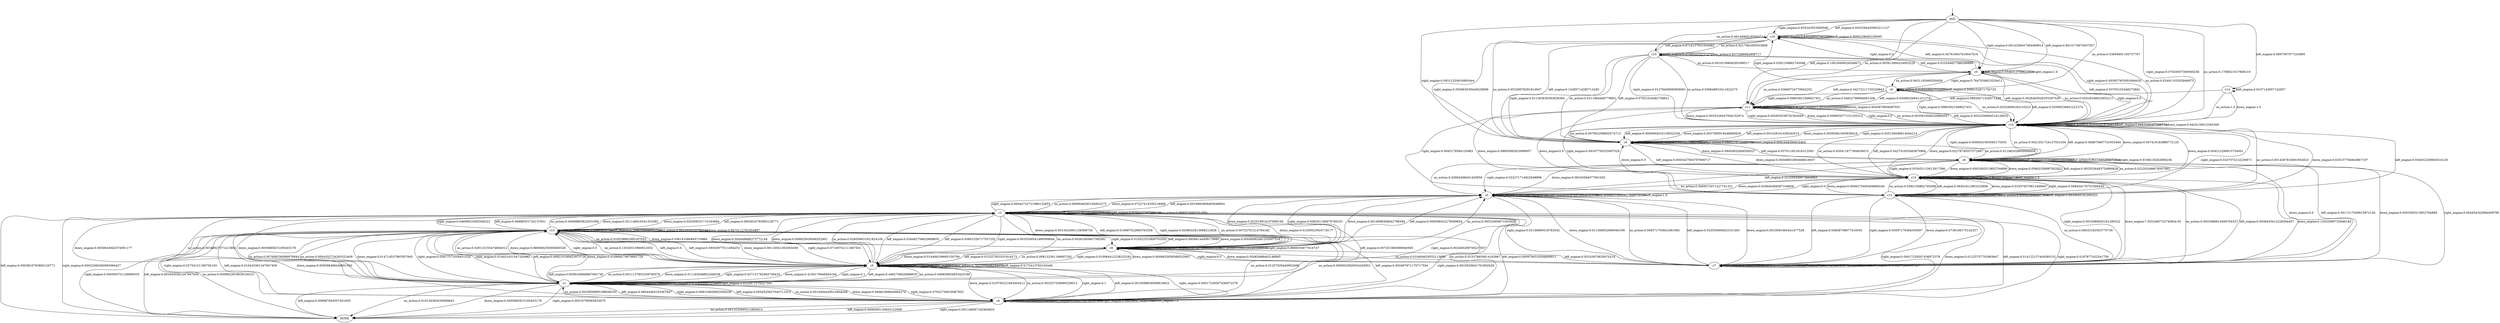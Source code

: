 digraph mdp_dqn {
q0 [label=INIT];
q1 [label=c10];
q2 [label=c0];
q3 [label=c4];
q4 [label=c14];
q5 [label=c0];
q6 [label=c10];
q7 [label=c11];
q8 [label=c14];
q9 [label=c13];
q10 [label=c8];
q11 [label=c12];
q12 [label=c7];
q13 [label=c3];
q14 [label=c9];
q15 [label=c6];
q16 [label=c1];
q17 [label=c2];
q18 [label=c5];
q19 [label=DONE];
q20 [label=c15];
q0 -> q1  [label="right_engine:0.835243553008596"];
q0 -> q3  [label="right_engine:0.09312320916905444"];
q0 -> q4  [label="right_engine:0.07020057306590258"];
q0 -> q2  [label="right_engine:0.0014326647564469914"];
q0 -> q2  [label="left_engine:0.8015170670037927"];
q0 -> q7  [label="left_engine:0.10619469026548672"];
q0 -> q8  [label="left_engine:0.0897597977243995"];
q0 -> q1  [label="left_engine:0.0025284450063211127"];
q0 -> q5  [label="no_action:0.33659491193737767"];
q0 -> q6  [label="no_action:0.48140900195694714"];
q0 -> q4  [label="no_action:0.1780821917808219"];
q0 -> q7  [label="no_action:0.003913894324853229"];
q1 -> q1  [label="right_engine:0.9402985074626866"];
q1 -> q4  [label="right_engine:0.003837953091684435"];
q1 -> q3  [label="right_engine:0.055863539445628996"];
q1 -> q6  [label="no_action:0.9217081850533808"];
q1 -> q4  [label="no_action:0.02491103202846975"];
q1 -> q3  [label="no_action:0.05338078291814947"];
q1 -> q1  [label="left_engine:0.8095238095238095"];
q1 -> q3  [label="left_engine:0.14285714285714285"];
q1 -> q2  [label="left_engine:0.047619047619047616"];
q2 -> q2  [label="left_engine:0.9546313799621928"];
q2 -> q7  [label="left_engine:0.04272211720226843"];
q2 -> q4  [label="left_engine:0.0026465028355387526"];
q2 -> q5  [label="no_action:0.9431192660550459"];
q2 -> q4  [label="no_action:0.02018348623853211"];
q2 -> q7  [label="no_action:0.03669724770642202"];
q2 -> q2  [label="right_engine:1.0"];
q2 -> q1  [label="right_engine:0.0"];
q2 -> q4  [label="right_engine:0.0"];
q3 -> q3  [label="right_engine:1.0"];
q3 -> q3  [label="left_engine:0.9616175462645647"];
q3 -> q4  [label="left_engine:0.001028101439342015"];
q3 -> q10  [label="left_engine:0.037011651816312545"];
q3 -> q9  [label="left_engine:0.0003427004797806717"];
q3 -> q3  [label="no_action:0.9880179730404394"];
q3 -> q10  [label="no_action:0.011982026959560658"];
q3 -> q3  [label="down_engine:0.9091646390916464"];
q3 -> q4  [label="down_engine:0.00583941605839416"];
q3 -> q10  [label="down_engine:0.08450932684509327"];
q3 -> q9  [label="down_engine:0.00048661800486618007"];
q4 -> q3  [label="right_engine:0.020156046814044214"];
q4 -> q4  [label="right_engine:0.8628088426527959"];
q4 -> q9  [label="right_engine:0.09167750325097529"];
q4 -> q11  [label="right_engine:0.0247074122236671"];
q4 -> q7  [label="right_engine:0.0"];
q4 -> q10  [label="right_engine:0.0006501950585175553"];
q4 -> q4  [label="no_action:0.9545019157088123"];
q4 -> q7  [label="no_action:0.0035919540229885057"];
q4 -> q3  [label="no_action:0.007902298850574713"];
q4 -> q9  [label="no_action:0.030411877394636015"];
q4 -> q10  [label="no_action:0.0021551724137931034"];
q4 -> q11  [label="no_action:0.0014367816091954023"];
q4 -> q4  [label="left_engine:0.9443548387096774"];
q4 -> q7  [label="left_engine:0.0032258064516129032"];
q4 -> q3  [label="left_engine:0.0008064516129032258"];
q4 -> q9  [label="left_engine:0.042741935483870966"];
q4 -> q10  [label="left_engine:0.008870967741935484"];
q4 -> q4  [label="down_engine:0.9424130012365306"];
q4 -> q7  [label="down_engine:0.0035329447094152974"];
q4 -> q3  [label="down_engine:0.0037095919448860626"];
q4 -> q9  [label="down_engine:0.02278749337572867"];
q4 -> q11  [label="down_engine:0.020137784843667197"];
q4 -> q10  [label="down_engine:0.007419183889772125"];
q5 -> q5  [label="no_action:0.9185239313116551"];
q5 -> q4  [label="no_action:0.03324808184143223"];
q5 -> q7  [label="no_action:0.04822798684691268"];
q5 -> q5  [label="left_engine:0.9580152671755725"];
q5 -> q4  [label="left_engine:0.02099236641221374"];
q5 -> q7  [label="left_engine:0.02099236641221374"];
q5 -> q2  [label="right_engine:0.7647058823529411"];
q5 -> q4  [label="right_engine:0.09803921568627451"];
q5 -> q1  [label="right_engine:0.0392156862745098"];
q5 -> q7  [label="right_engine:0.09803921568627451"];
q6 -> q6  [label="right_engine:0.9758522727272727"];
q6 -> q4  [label="right_engine:0.01278409090909091"];
q6 -> q3  [label="right_engine:0.011363636363636364"];
q6 -> q6  [label="no_action:0.9373486682808717"];
q6 -> q4  [label="no_action:0.039648910411622273"];
q6 -> q3  [label="no_action:0.0211864406779661"];
q6 -> q2  [label="no_action:0.0018159806295399517"];
q6 -> q1  [label="left_engine:0.8724137931034482"];
q6 -> q3  [label="left_engine:0.07931034482758621"];
q6 -> q2  [label="left_engine:0.010344827586206896"];
q6 -> q4  [label="left_engine:0.03793103448275862"];
q7 -> q7  [label="left_engine:1.0"];
q7 -> q7  [label="no_action:1.0"];
q7 -> q7  [label="right_engine:0.9026465028355387"];
q7 -> q4  [label="right_engine:0.002835538752362949"];
q7 -> q11  [label="right_engine:0.0945179584120983"];
q7 -> q7  [label="down_engine:0.9045879936087651"];
q7 -> q4  [label="down_engine:0.008902077151335312"];
q7 -> q11  [label="down_engine:0.08650992923989957"];
q8 -> q8  [label="left_engine:0.9107142857142857"];
q8 -> q7  [label="left_engine:0.08928571428571429"];
q8 -> q4  [label="no_action:1.0"];
q8 -> q4  [label="down_engine:1.0"];
q9 -> q4  [label="down_engine:0.004212299915754001"];
q9 -> q9  [label="down_engine:0.7662173546756529"];
q9 -> q11  [label="down_engine:0.019376579612468407"];
q9 -> q10  [label="down_engine:0.05602358887952822"];
q9 -> q12  [label="down_engine:0.13352990732940184"];
q9 -> q3  [label="down_engine:0.0"];
q9 -> q13  [label="down_engine:0.020640269587194608"];
q9 -> q9  [label="no_action:1.0"];
q9 -> q9  [label="right_engine:1.0"];
q9 -> q9  [label="left_engine:1.0"];
q10 -> q10  [label="down_engine:0.9158656564514305"];
q10 -> q12  [label="down_engine:0.0003392513852764899"];
q10 -> q13  [label="down_engine:0.08345584077801652"];
q10 -> q9  [label="down_engine:0.0003392513852764899"];
q10 -> q10  [label="left_engine:0.9763880025526483"];
q10 -> q9  [label="left_engine:0.0025526483726866626"];
q10 -> q13  [label="left_engine:0.021059349074664963"];
q10 -> q10  [label="no_action:0.9511545293072824"];
q10 -> q9  [label="no_action:0.022202486678507993"];
q10 -> q13  [label="no_action:0.02664298401420959"];
q10 -> q10  [label="right_engine:0.9198218262806236"];
q10 -> q9  [label="right_engine:0.053452115812917596"];
q10 -> q12  [label="right_engine:0.004454342984409799"];
q10 -> q13  [label="right_engine:0.022271714922048998"];
q11 -> q11  [label="right_engine:0.9405940594059405"];
q11 -> q9  [label="right_engine:0.008434176751008434"];
q11 -> q12  [label="right_engine:0.05097176384305097"];
q11 -> q11  [label="down_engine:0.9253558424362793"];
q11 -> q9  [label="down_engine:0.0008275405494869249"];
q11 -> q7  [label="down_engine:0.0"];
q11 -> q12  [label="down_engine:0.0738166170142337"];
q11 -> q11  [label="no_action:0.9004524886877828"];
q11 -> q9  [label="no_action:0.0392156862745098"];
q11 -> q12  [label="no_action:0.06033182503770739"];
q11 -> q9  [label="left_engine:0.06451612903225806"];
q11 -> q11  [label="left_engine:0.8830645161290323"];
q11 -> q4  [label="left_engine:0.004032258064516129"];
q11 -> q12  [label="left_engine:0.04838709677419355"];
q12 -> q12  [label="right_engine:0.998991935483871"];
q12 -> q9  [label="right_engine:0.0010080645161290322"];
q12 -> q12  [label="down_engine:0.9380257102047294"];
q12 -> q13  [label="down_engine:0.011268052690049199"];
q12 -> q14  [label="down_engine:0.05062688462148865"];
q12 -> q10  [label="down_engine:0.0"];
q12 -> q9  [label="down_engine:7.935248373274083e-05"];
q12 -> q12  [label="no_action:0.9778149853495186"];
q12 -> q9  [label="no_action:0.0033486814566764337"];
q12 -> q13  [label="no_action:0.008371703641691083"];
q12 -> q14  [label="no_action:0.010464629552113856"];
q12 -> q9  [label="left_engine:0.0036455412226584407"];
q12 -> q13  [label="left_engine:0.023555804823331465"];
q12 -> q10  [label="left_engine:0.0011217049915872126"];
q12 -> q12  [label="left_engine:0.9192372406057207"];
q12 -> q14  [label="left_engine:0.05243970835670219"];
q13 -> q13  [label="down_engine:0.9032487761459724"];
q13 -> q17  [label="down_engine:0.07227414330218068"];
q13 -> q12  [label="down_engine:0.0019581664441477528"];
q13 -> q14  [label="down_engine:0.022518914107699156"];
q13 -> q13  [label="right_engine:0.9722719141323792"];
q13 -> q12  [label="right_engine:0.02146690518783542"];
q13 -> q14  [label="right_engine:0.006261180679785331"];
q13 -> q9  [label="right_engine:0.0"];
q13 -> q13  [label="no_action:0.9990627928772259"];
q13 -> q9  [label="no_action:0.0009372071227741331"];
q13 -> q13  [label="left_engine:1.0"];
q14 -> q14  [label="down_engine:0.9342977405776767"];
q14 -> q13  [label="down_engine:0.0014998306642798394"];
q14 -> q17  [label="down_engine:0.01359523924718177"];
q14 -> q20  [label="down_engine:0.036141080845710966"];
q14 -> q18  [label="down_engine:0.014466108665150709"];
q14 -> q13  [label="left_engine:0.008598452278589854"];
q14 -> q14  [label="left_engine:0.9780739466895959"];
q14 -> q18  [label="left_engine:0.013327601031814273"];
q14 -> q14  [label="no_action:0.9865395401009535"];
q14 -> q13  [label="no_action:0.00532809871003926"];
q14 -> q18  [label="no_action:0.008132361189007292"];
q14 -> q14  [label="right_engine:0.9899355877616747"];
q14 -> q18  [label="right_engine:0.010064412238325281"];
q14 -> q12  [label="right_engine:0.0"];
q15 -> q15  [label="no_action:0.9951888381044022"];
q15 -> q16  [label="no_action:0.0025859995188838103"];
q15 -> q19  [label="no_action:0.0013230695212893915"];
q15 -> q20  [label="no_action:0.0009020928554245851"];
q15 -> q15  [label="left_engine:0.9322792780187491"];
q15 -> q16  [label="left_engine:0.06044494193367847"];
q15 -> q18  [label="left_engine:0.0019588638589618022"];
q15 -> q17  [label="left_engine:0.0009794319294809011"];
q15 -> q20  [label="left_engine:0.003497971176717504"];
q15 -> q19  [label="left_engine:0.0008395130824122009"];
q15 -> q15  [label="right_engine:0.9883994716591052"];
q15 -> q16  [label="right_engine:0.008154826853500259"];
q15 -> q19  [label="right_engine:0.001148567162464825"];
q15 -> q20  [label="right_engine:0.0019525641761902028"];
q15 -> q17  [label="right_engine:0.00017228507436972378"];
q15 -> q18  [label="right_engine:0.00017228507436972378"];
q15 -> q15  [label="down_engine:1.0"];
q16 -> q16  [label="left_engine:0.9796437659033079"];
q16 -> q19  [label="left_engine:0.009087604507451835"];
q16 -> q18  [label="left_engine:0.0058160668847691745"];
q16 -> q15  [label="left_engine:0.0054525627044711015"];
q16 -> q16  [label="no_action:0.9778651167554281"];
q16 -> q15  [label="no_action:0.0014594428512904548"];
q16 -> q18  [label="no_action:0.0011137853338795576"];
q16 -> q19  [label="no_action:0.019126382630069643"];
q16 -> q20  [label="no_action:0.0004352724293322409"];
q16 -> q16  [label="down_engine:0.9123013537374927"];
q16 -> q15  [label="down_engine:0.06062389640965274"];
q16 -> q18  [label="down_engine:0.011183048852266038"];
q16 -> q19  [label="down_engine:0.0005885815185403178"];
q16 -> q20  [label="down_engine:0.014714537963507945"];
q16 -> q17  [label="down_engine:0.0005885815185403178"];
q16 -> q16  [label="right_engine:0.8552971576227391"];
q16 -> q15  [label="right_engine:0.07622739018087855"];
q16 -> q18  [label="right_engine:0.027131782945736434"];
q16 -> q19  [label="right_engine:0.00516795865633075"];
q16 -> q20  [label="right_engine:0.03617571059431524"];
q17 -> q17  [label="down_engine:0.9585257325161616"];
q17 -> q14  [label="down_engine:0.0013432961128368734"];
q17 -> q18  [label="down_engine:0.004449668373772144"];
q17 -> q15  [label="down_engine:0.01225757702963647"];
q17 -> q20  [label="down_engine:0.020359331710183864"];
q17 -> q16  [label="down_engine:0.0030643942574091177"];
q17 -> q17  [label="left_engine:0.9572519083969465"];
q17 -> q13  [label="left_engine:0.0019083969465648854"];
q17 -> q14  [label="left_engine:0.010687022900763359"];
q17 -> q15  [label="left_engine:0.014122137404580152"];
q17 -> q18  [label="left_engine:0.00801526717557252"];
q17 -> q16  [label="left_engine:0.007251908396946565"];
q17 -> q19  [label="left_engine:0.0003816793893129771"];
q17 -> q20  [label="left_engine:0.0003816793893129771"];
q17 -> q14  [label="right_engine:0.0038022813688212928"];
q17 -> q17  [label="right_engine:0.9709237307090136"];
q17 -> q13  [label="right_engine:0.00044732721986132855"];
q17 -> q15  [label="right_engine:0.0187877432341758"];
q17 -> q18  [label="right_engine:0.0033549541489599644"];
q17 -> q16  [label="right_engine:0.002460299709237307"];
q17 -> q19  [label="right_engine:0.00022366360993066427"];
q17 -> q17  [label="no_action:0.9693719307314551"];
q17 -> q14  [label="no_action:0.00723701214784182"];
q17 -> q13  [label="no_action:0.0009046265184802275"];
q17 -> q15  [label="no_action:0.015378650814163867"];
q17 -> q16  [label="no_action:0.00348927371413802"];
q17 -> q18  [label="no_action:0.00361850607392091"];
q18 -> q18  [label="down_engine:0.4976109215017065"];
q18 -> q16  [label="down_engine:0.4150170648464164"];
q18 -> q17  [label="down_engine:0.006825938566552901"];
q18 -> q14  [label="down_engine:0.0006825938566552901"];
q18 -> q15  [label="down_engine:0.019795221843003412"];
q18 -> q20  [label="down_engine:0.060068259385665526"];
q18 -> q15  [label="right_engine:0.1"];
q18 -> q16  [label="right_engine:0.1"];
q18 -> q18  [label="right_engine:0.3"];
q18 -> q20  [label="right_engine:0.5"];
q18 -> q18  [label="no_action:0.7915309446254072"];
q18 -> q16  [label="no_action:0.048859934853420196"];
q18 -> q20  [label="no_action:0.13029315960912052"];
q18 -> q17  [label="no_action:0.026058631921824105"];
q18 -> q15  [label="no_action:0.003257328990228013"];
q18 -> q18  [label="left_engine:0.5172413793103449"];
q18 -> q16  [label="left_engine:0.4482758620689655"];
q18 -> q17  [label="left_engine:0.034482758620689655"];
q18 -> q20  [label="left_engine:0.0"];
q20 -> q17  [label="right_engine:0.04606910365548322"];
q20 -> q20  [label="right_engine:0.8252378567851778"];
q20 -> q14  [label="right_engine:0.015022533800701052"];
q20 -> q15  [label="right_engine:0.02754131196795193"];
q20 -> q18  [label="right_engine:0.07160741111667501"];
q20 -> q16  [label="right_engine:0.014021031547320982"];
q20 -> q19  [label="right_engine:0.000500751126690035"];
q20 -> q20  [label="left_engine:0.7586206896551724"];
q20 -> q17  [label="left_engine:0.06896551724137931"];
q20 -> q15  [label="left_engine:0.016420361247947456"];
q20 -> q14  [label="left_engine:0.06568144499178982"];
q20 -> q18  [label="left_engine:0.08045977011494253"];
q20 -> q16  [label="left_engine:0.008210180623973728"];
q20 -> q19  [label="left_engine:0.0016420361247947454"];
q20 -> q14  [label="no_action:0.016539861065167052"];
q20 -> q17  [label="no_action:0.04068805822031095"];
q20 -> q20  [label="no_action:0.8924909030764142"];
q20 -> q15  [label="no_action:0.01257029440952696"];
q20 -> q18  [label="no_action:0.029110155474694012"];
q20 -> q16  [label="no_action:0.007608336089976844"];
q20 -> q19  [label="no_action:0.0009923916639100231"];
q20 -> q20  [label="down_engine:0.8670112781954887"];
q20 -> q17  [label="down_engine:0.021146616541353382"];
q20 -> q18  [label="down_engine:0.09116541353383459"];
q20 -> q16  [label="down_engine:0.010808270676691729"];
q20 -> q15  [label="down_engine:0.009398496240601503"];
q20 -> q14  [label="down_engine:0.00046992481203007516"];
__start0 [label="", shape=none];
__start0 -> q0  [label=""];
}
